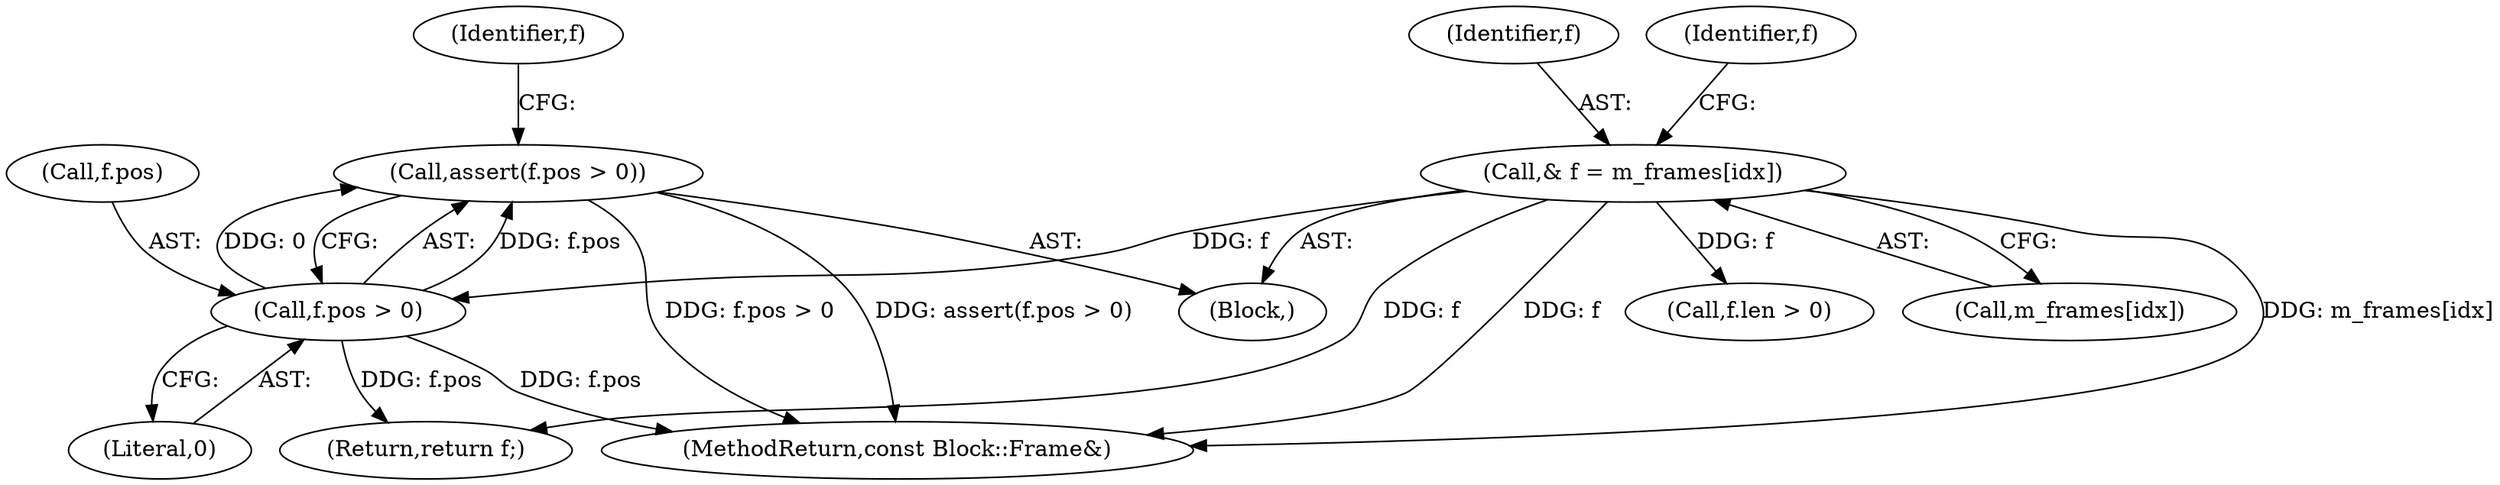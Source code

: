 digraph "1_Android_04839626ed859623901ebd3a5fd483982186b59d_86@API" {
"1000117" [label="(Call,assert(f.pos > 0))"];
"1000118" [label="(Call,f.pos > 0)"];
"1000112" [label="(Call,& f = m_frames[idx])"];
"1000124" [label="(Call,f.len > 0)"];
"1000129" [label="(Return,return f;)"];
"1000117" [label="(Call,assert(f.pos > 0))"];
"1000131" [label="(MethodReturn,const Block::Frame&)"];
"1000126" [label="(Identifier,f)"];
"1000114" [label="(Call,m_frames[idx])"];
"1000112" [label="(Call,& f = m_frames[idx])"];
"1000113" [label="(Identifier,f)"];
"1000120" [label="(Identifier,f)"];
"1000122" [label="(Literal,0)"];
"1000102" [label="(Block,)"];
"1000118" [label="(Call,f.pos > 0)"];
"1000119" [label="(Call,f.pos)"];
"1000117" -> "1000102"  [label="AST: "];
"1000117" -> "1000118"  [label="CFG: "];
"1000118" -> "1000117"  [label="AST: "];
"1000126" -> "1000117"  [label="CFG: "];
"1000117" -> "1000131"  [label="DDG: assert(f.pos > 0)"];
"1000117" -> "1000131"  [label="DDG: f.pos > 0"];
"1000118" -> "1000117"  [label="DDG: f.pos"];
"1000118" -> "1000117"  [label="DDG: 0"];
"1000118" -> "1000122"  [label="CFG: "];
"1000119" -> "1000118"  [label="AST: "];
"1000122" -> "1000118"  [label="AST: "];
"1000118" -> "1000131"  [label="DDG: f.pos"];
"1000112" -> "1000118"  [label="DDG: f"];
"1000118" -> "1000129"  [label="DDG: f.pos"];
"1000112" -> "1000102"  [label="AST: "];
"1000112" -> "1000114"  [label="CFG: "];
"1000113" -> "1000112"  [label="AST: "];
"1000114" -> "1000112"  [label="AST: "];
"1000120" -> "1000112"  [label="CFG: "];
"1000112" -> "1000131"  [label="DDG: m_frames[idx]"];
"1000112" -> "1000131"  [label="DDG: f"];
"1000112" -> "1000124"  [label="DDG: f"];
"1000112" -> "1000129"  [label="DDG: f"];
}
